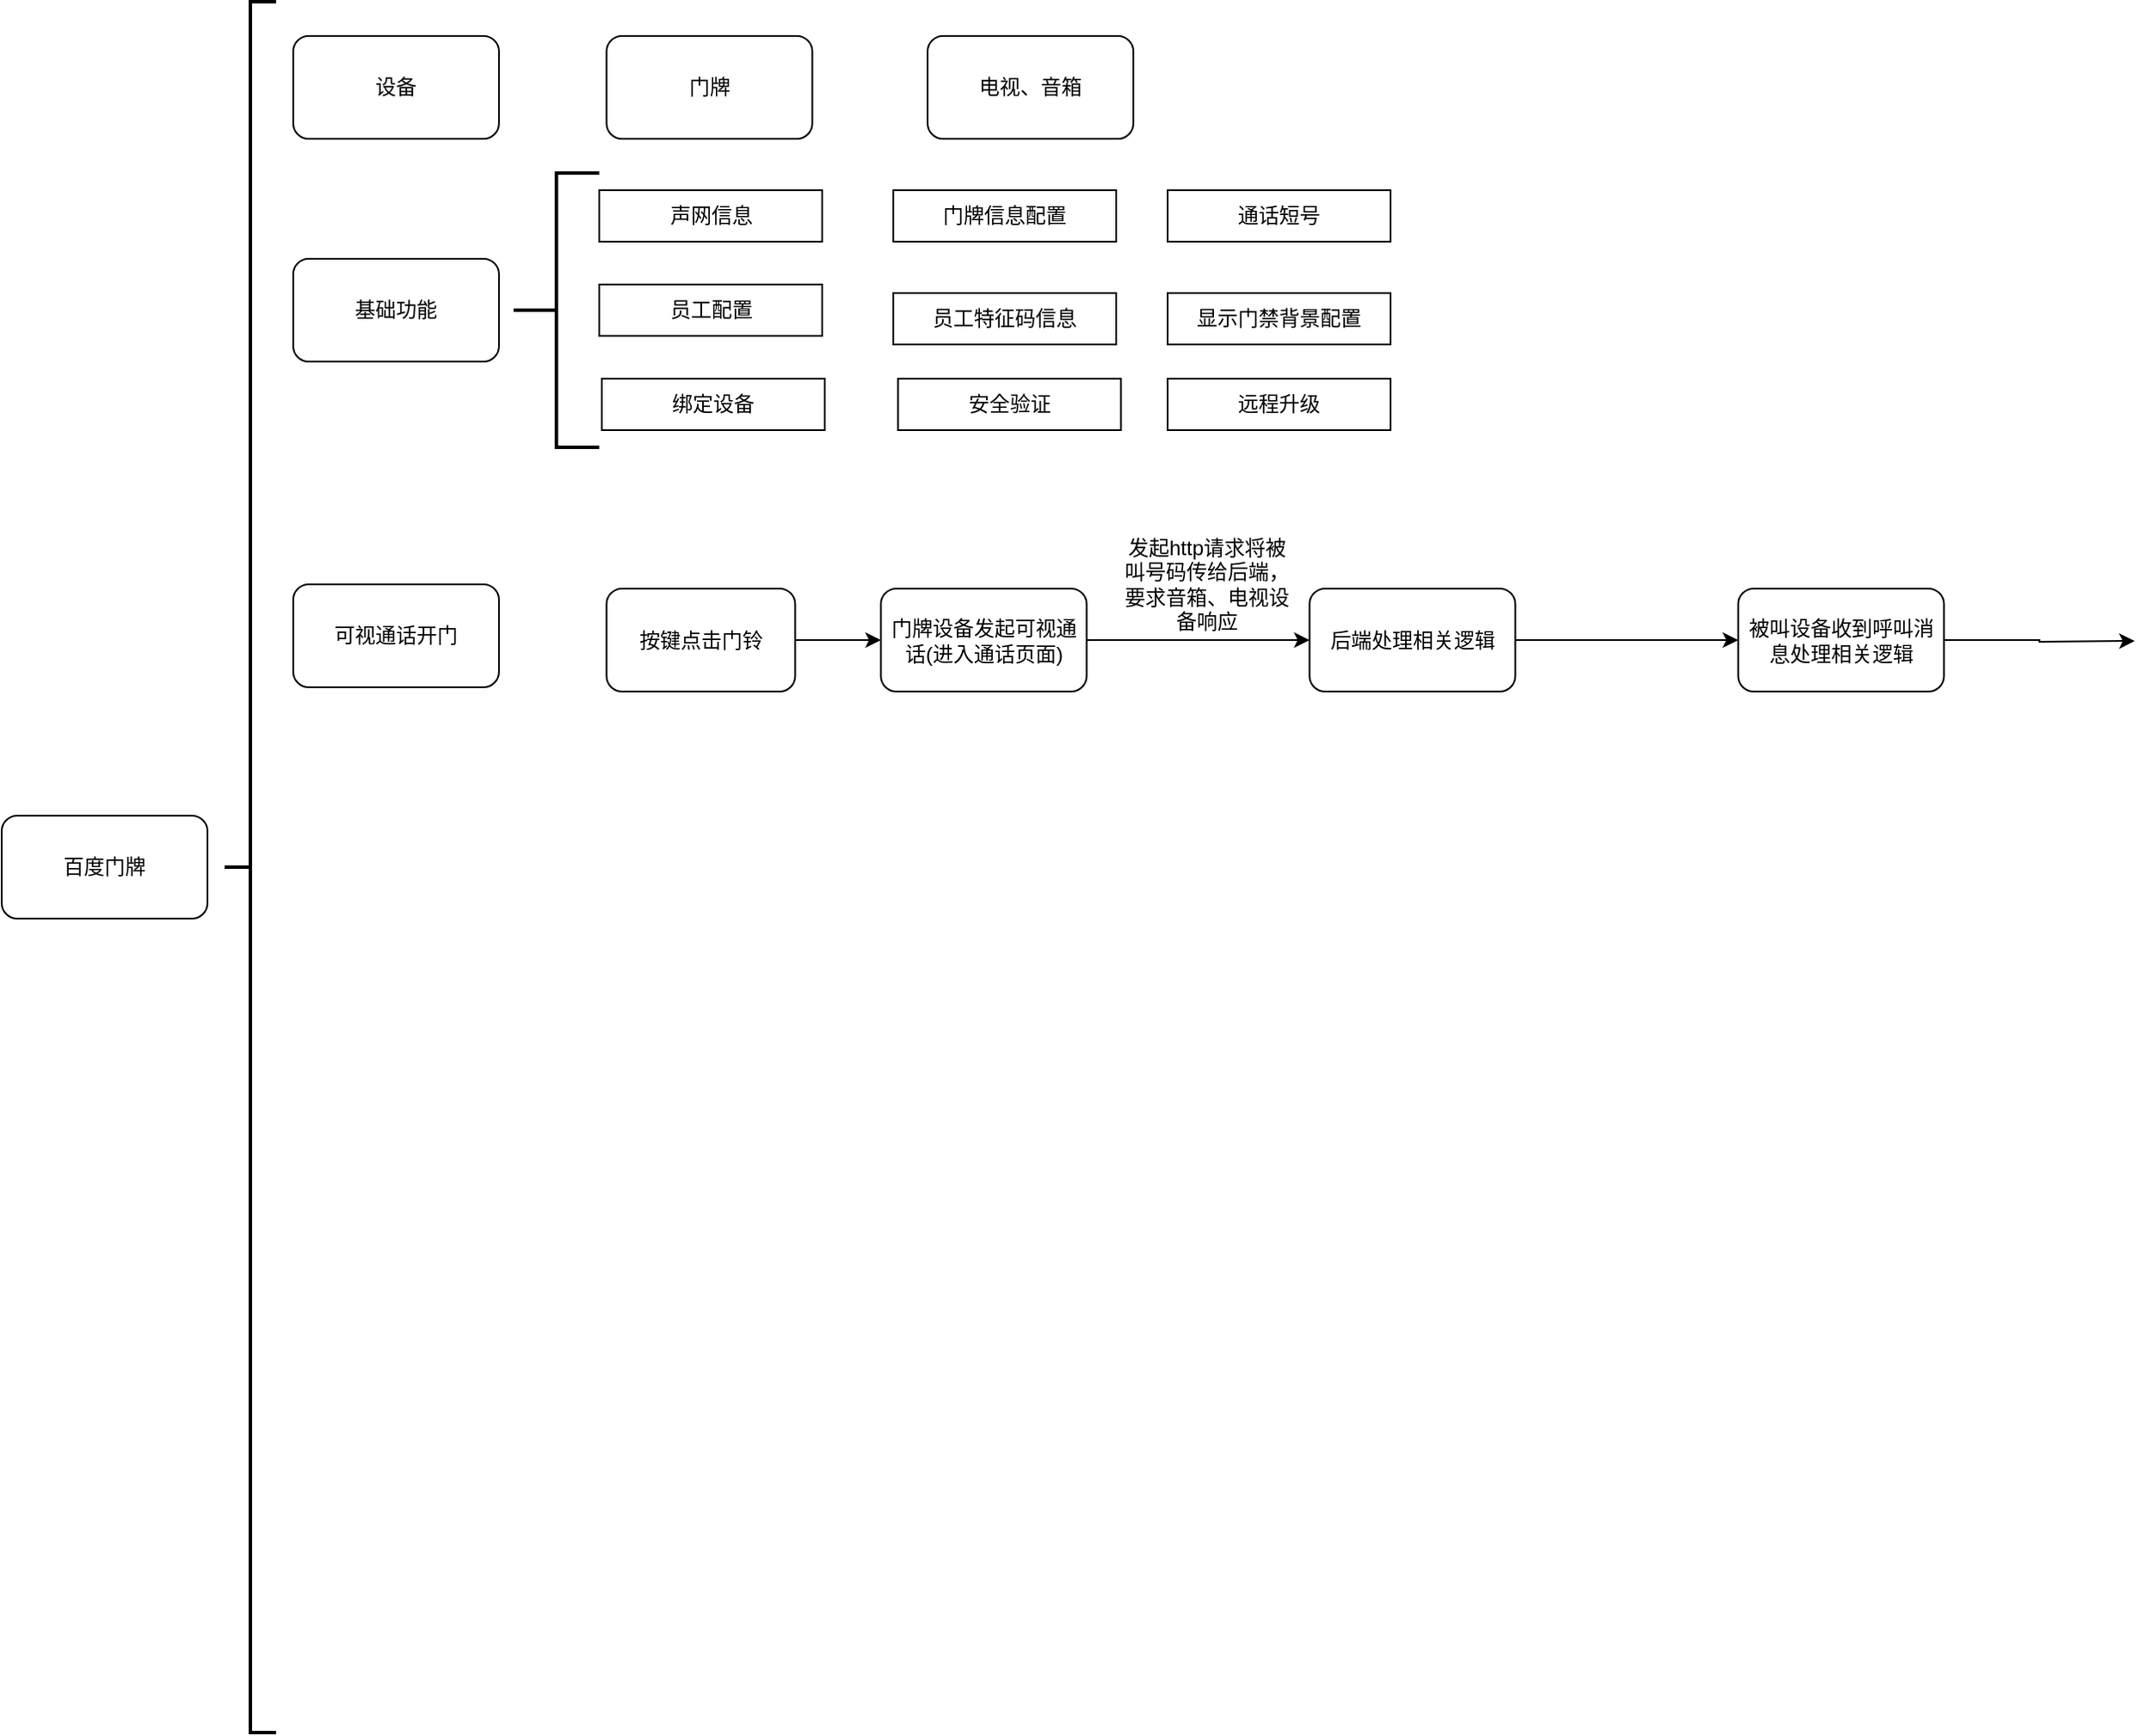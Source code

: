 <mxfile version="22.0.8" type="github">
  <diagram name="第 1 页" id="fPgfxLH1vUaf4vWl7ehr">
    <mxGraphModel dx="1034" dy="432" grid="1" gridSize="10" guides="1" tooltips="1" connect="1" arrows="1" fold="1" page="1" pageScale="1" pageWidth="827" pageHeight="1169" math="0" shadow="0">
      <root>
        <mxCell id="0" />
        <mxCell id="1" parent="0" />
        <mxCell id="tCNvh4tEcVVTbbnTu76i-1" value="百度门牌" style="rounded=1;whiteSpace=wrap;html=1;" vertex="1" parent="1">
          <mxGeometry x="90" y="725" width="120" height="60" as="geometry" />
        </mxCell>
        <mxCell id="tCNvh4tEcVVTbbnTu76i-2" value="" style="strokeWidth=2;html=1;shape=mxgraph.flowchart.annotation_2;align=left;labelPosition=right;pointerEvents=1;" vertex="1" parent="1">
          <mxGeometry x="220" y="250" width="30" height="1010" as="geometry" />
        </mxCell>
        <mxCell id="tCNvh4tEcVVTbbnTu76i-3" value="基础功能" style="rounded=1;whiteSpace=wrap;html=1;" vertex="1" parent="1">
          <mxGeometry x="260" y="400" width="120" height="60" as="geometry" />
        </mxCell>
        <mxCell id="tCNvh4tEcVVTbbnTu76i-4" value="" style="strokeWidth=2;html=1;shape=mxgraph.flowchart.annotation_2;align=left;labelPosition=right;pointerEvents=1;points=[[0,0.5,0,0,0],[0.5,0,0,0,0],[0.5,1,0,0,0],[1,0,0,0,0],[1,0.5,0,0,0],[1,1,0,0,0]];" vertex="1" parent="1">
          <mxGeometry x="388.5" y="350" width="50" height="160" as="geometry" />
        </mxCell>
        <mxCell id="tCNvh4tEcVVTbbnTu76i-5" value="声网信息" style="rounded=0;whiteSpace=wrap;html=1;" vertex="1" parent="1">
          <mxGeometry x="438.5" y="360" width="130" height="30" as="geometry" />
        </mxCell>
        <mxCell id="tCNvh4tEcVVTbbnTu76i-6" value="门牌信息配置" style="rounded=0;whiteSpace=wrap;html=1;" vertex="1" parent="1">
          <mxGeometry x="610" y="360" width="130" height="30" as="geometry" />
        </mxCell>
        <mxCell id="tCNvh4tEcVVTbbnTu76i-7" value="员工配置" style="rounded=0;whiteSpace=wrap;html=1;" vertex="1" parent="1">
          <mxGeometry x="438.5" y="415" width="130" height="30" as="geometry" />
        </mxCell>
        <mxCell id="tCNvh4tEcVVTbbnTu76i-8" value="员工特征码信息" style="rounded=0;whiteSpace=wrap;html=1;" vertex="1" parent="1">
          <mxGeometry x="610" y="420" width="130" height="30" as="geometry" />
        </mxCell>
        <mxCell id="tCNvh4tEcVVTbbnTu76i-9" value="显示门禁背景配置" style="rounded=0;whiteSpace=wrap;html=1;" vertex="1" parent="1">
          <mxGeometry x="770" y="420" width="130" height="30" as="geometry" />
        </mxCell>
        <mxCell id="tCNvh4tEcVVTbbnTu76i-10" value="绑定设备" style="rounded=0;whiteSpace=wrap;html=1;" vertex="1" parent="1">
          <mxGeometry x="440" y="470" width="130" height="30" as="geometry" />
        </mxCell>
        <mxCell id="tCNvh4tEcVVTbbnTu76i-11" value="可视通话开门" style="rounded=1;whiteSpace=wrap;html=1;" vertex="1" parent="1">
          <mxGeometry x="260" y="590" width="120" height="60" as="geometry" />
        </mxCell>
        <mxCell id="tCNvh4tEcVVTbbnTu76i-12" value="设备" style="rounded=1;whiteSpace=wrap;html=1;" vertex="1" parent="1">
          <mxGeometry x="260" y="270" width="120" height="60" as="geometry" />
        </mxCell>
        <mxCell id="tCNvh4tEcVVTbbnTu76i-13" value="门牌" style="rounded=1;whiteSpace=wrap;html=1;" vertex="1" parent="1">
          <mxGeometry x="442.75" y="270" width="120" height="60" as="geometry" />
        </mxCell>
        <mxCell id="tCNvh4tEcVVTbbnTu76i-14" value="电视、音箱" style="rounded=1;whiteSpace=wrap;html=1;" vertex="1" parent="1">
          <mxGeometry x="630" y="270" width="120" height="60" as="geometry" />
        </mxCell>
        <mxCell id="tCNvh4tEcVVTbbnTu76i-15" value="通话短号" style="rounded=0;whiteSpace=wrap;html=1;" vertex="1" parent="1">
          <mxGeometry x="770" y="360" width="130" height="30" as="geometry" />
        </mxCell>
        <mxCell id="tCNvh4tEcVVTbbnTu76i-16" style="edgeStyle=orthogonalEdgeStyle;rounded=0;orthogonalLoop=1;jettySize=auto;html=1;exitX=1;exitY=0.5;exitDx=0;exitDy=0;entryX=0;entryY=0.5;entryDx=0;entryDy=0;" edge="1" parent="1" source="tCNvh4tEcVVTbbnTu76i-17" target="tCNvh4tEcVVTbbnTu76i-19">
          <mxGeometry relative="1" as="geometry" />
        </mxCell>
        <mxCell id="tCNvh4tEcVVTbbnTu76i-17" value="按键点击门铃" style="rounded=1;whiteSpace=wrap;html=1;" vertex="1" parent="1">
          <mxGeometry x="442.75" y="592.5" width="110" height="60" as="geometry" />
        </mxCell>
        <mxCell id="tCNvh4tEcVVTbbnTu76i-18" style="edgeStyle=orthogonalEdgeStyle;rounded=0;orthogonalLoop=1;jettySize=auto;html=1;exitX=1;exitY=0.5;exitDx=0;exitDy=0;entryX=0;entryY=0.5;entryDx=0;entryDy=0;" edge="1" parent="1" source="tCNvh4tEcVVTbbnTu76i-19" target="tCNvh4tEcVVTbbnTu76i-21">
          <mxGeometry relative="1" as="geometry" />
        </mxCell>
        <mxCell id="tCNvh4tEcVVTbbnTu76i-19" value="门牌设备发起可视通话(进入通话页面)" style="rounded=1;whiteSpace=wrap;html=1;" vertex="1" parent="1">
          <mxGeometry x="602.75" y="592.5" width="120" height="60" as="geometry" />
        </mxCell>
        <mxCell id="tCNvh4tEcVVTbbnTu76i-20" style="edgeStyle=orthogonalEdgeStyle;rounded=0;orthogonalLoop=1;jettySize=auto;html=1;exitX=1;exitY=0.5;exitDx=0;exitDy=0;" edge="1" parent="1" source="tCNvh4tEcVVTbbnTu76i-21" target="tCNvh4tEcVVTbbnTu76i-23">
          <mxGeometry relative="1" as="geometry" />
        </mxCell>
        <mxCell id="tCNvh4tEcVVTbbnTu76i-21" value="后端处理相关逻辑" style="rounded=1;whiteSpace=wrap;html=1;" vertex="1" parent="1">
          <mxGeometry x="852.75" y="592.5" width="120" height="60" as="geometry" />
        </mxCell>
        <mxCell id="tCNvh4tEcVVTbbnTu76i-22" style="edgeStyle=orthogonalEdgeStyle;rounded=0;orthogonalLoop=1;jettySize=auto;html=1;exitX=1;exitY=0.5;exitDx=0;exitDy=0;entryX=0;entryY=0.5;entryDx=0;entryDy=0;" edge="1" parent="1" source="tCNvh4tEcVVTbbnTu76i-23">
          <mxGeometry relative="1" as="geometry">
            <mxPoint x="1334" y="623" as="targetPoint" />
          </mxGeometry>
        </mxCell>
        <mxCell id="tCNvh4tEcVVTbbnTu76i-23" value="被叫设备收到呼叫消息处理相关逻辑" style="rounded=1;whiteSpace=wrap;html=1;" vertex="1" parent="1">
          <mxGeometry x="1102.75" y="592.5" width="120" height="60" as="geometry" />
        </mxCell>
        <mxCell id="tCNvh4tEcVVTbbnTu76i-24" value="发起http请求将被叫号码传给后端，要求音箱、电视设备响应" style="text;html=1;strokeColor=none;fillColor=none;align=center;verticalAlign=middle;whiteSpace=wrap;rounded=0;" vertex="1" parent="1">
          <mxGeometry x="742.75" y="562.5" width="100" height="55" as="geometry" />
        </mxCell>
        <mxCell id="tCNvh4tEcVVTbbnTu76i-68" value="安全验证" style="rounded=0;whiteSpace=wrap;html=1;" vertex="1" parent="1">
          <mxGeometry x="612.75" y="470" width="130" height="30" as="geometry" />
        </mxCell>
        <mxCell id="tCNvh4tEcVVTbbnTu76i-69" value="远程升级" style="rounded=0;whiteSpace=wrap;html=1;" vertex="1" parent="1">
          <mxGeometry x="770" y="470" width="130" height="30" as="geometry" />
        </mxCell>
      </root>
    </mxGraphModel>
  </diagram>
</mxfile>
